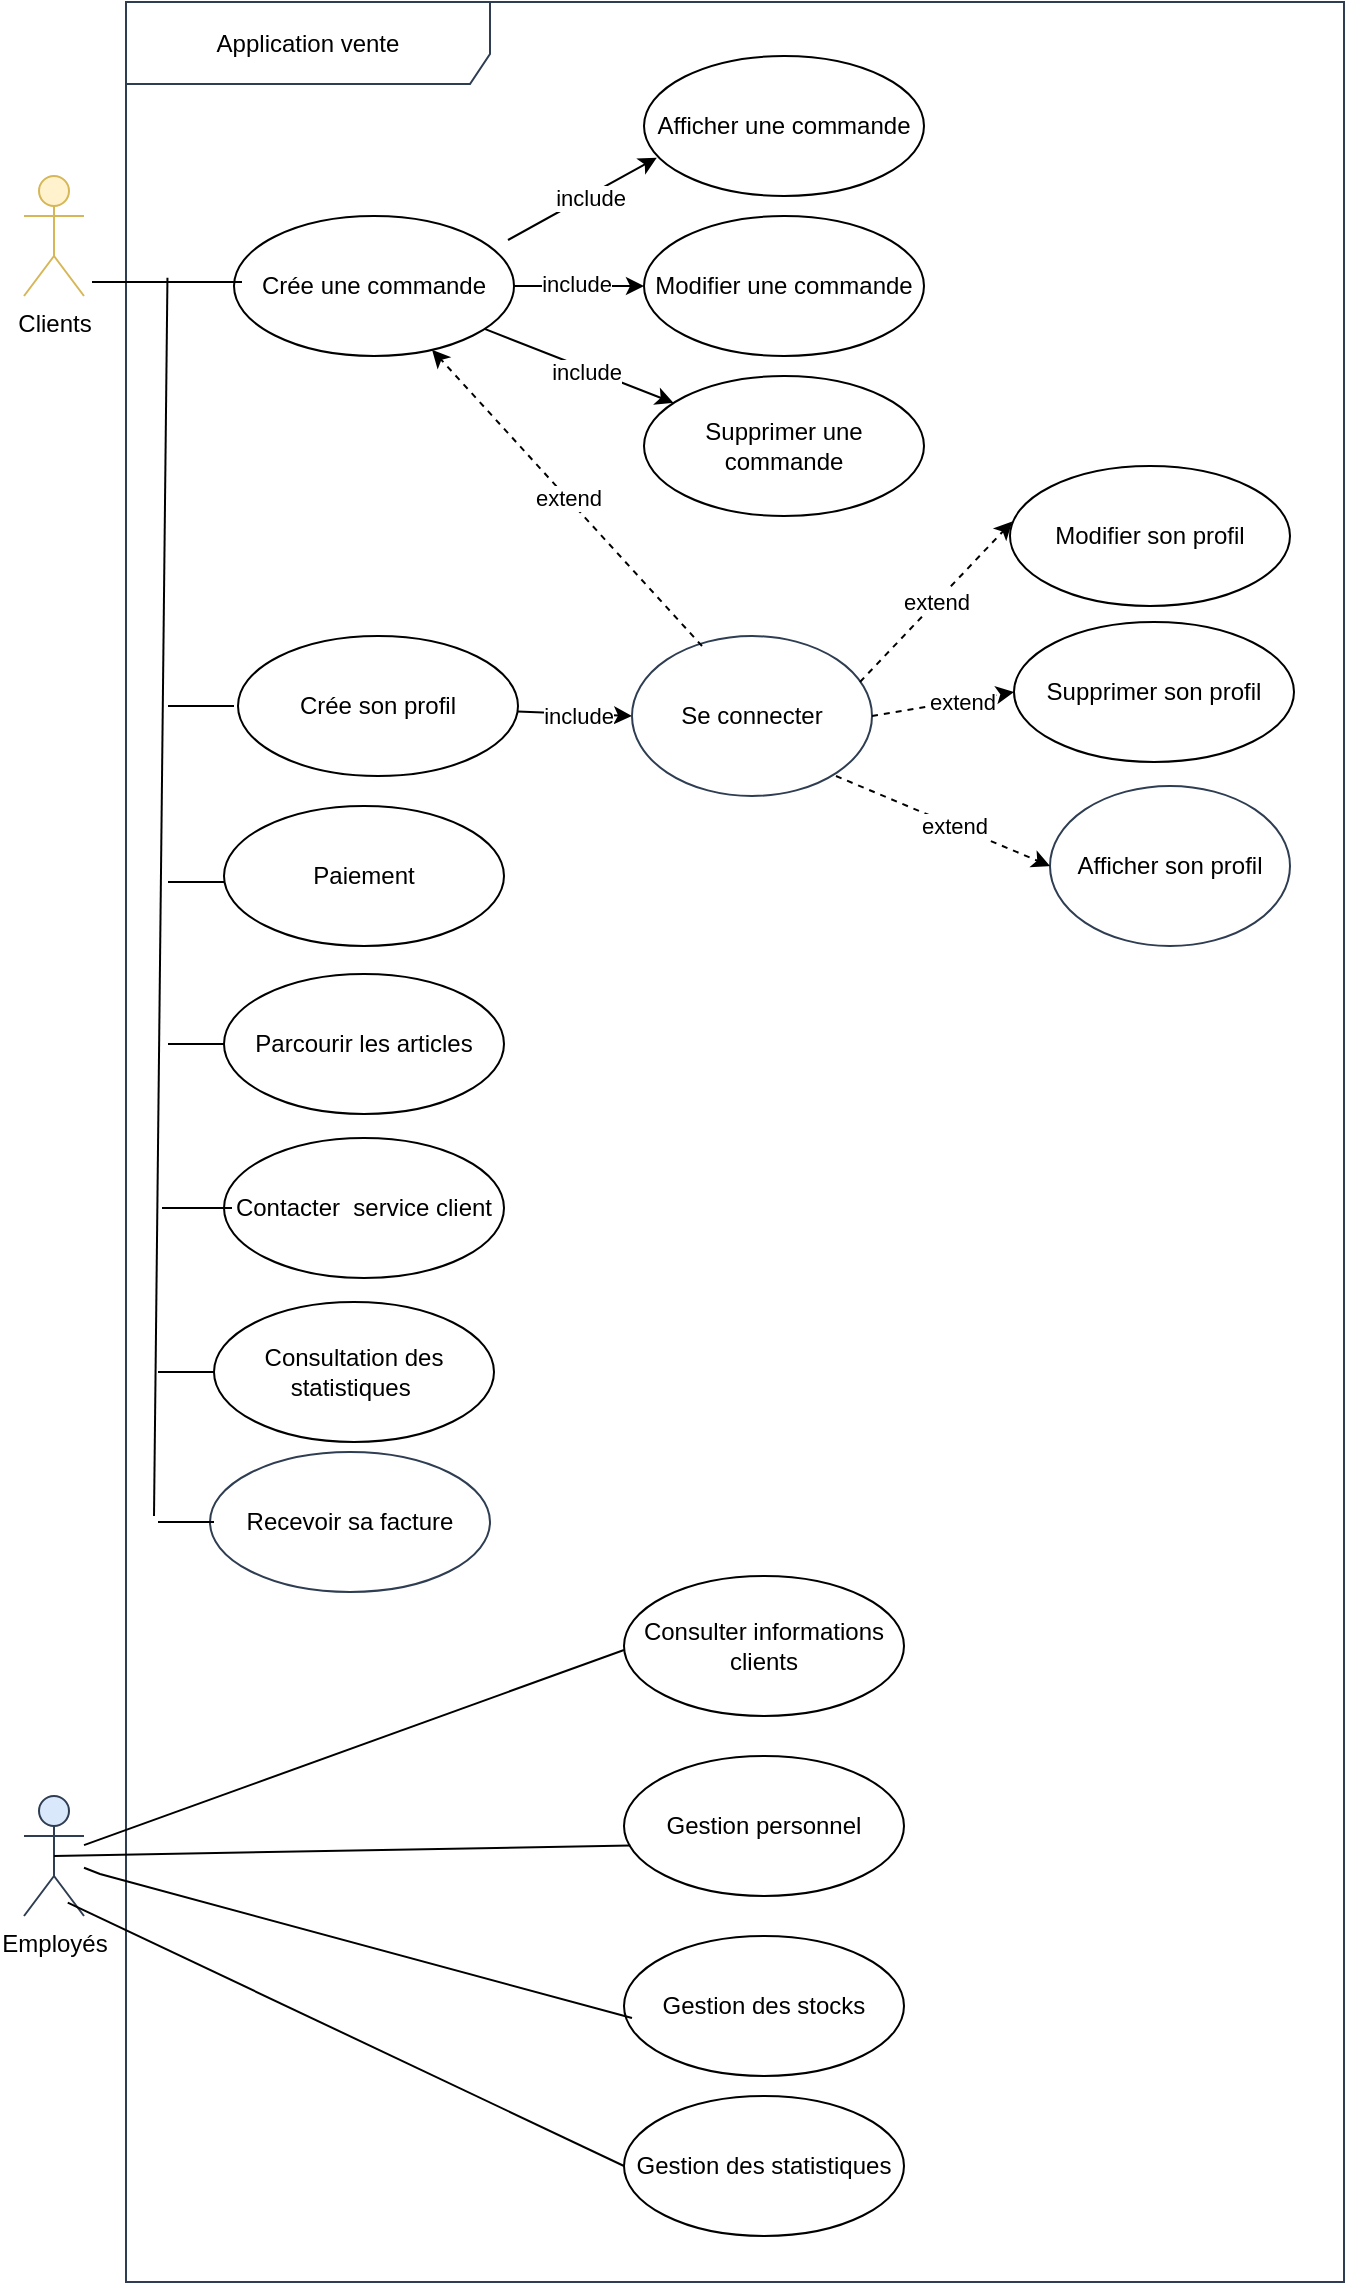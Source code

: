 <mxfile version="20.5.3" type="onedrive"><diagram id="e1dCZPit4Ekv19ZEZ3Eb" name="cas d'utilisation"><mxGraphModel dx="901" dy="1783" grid="0" gridSize="10" guides="1" tooltips="1" connect="1" arrows="1" fold="1" page="1" pageScale="1" pageWidth="827" pageHeight="1169" math="0" shadow="0"><root><mxCell id="0"/><mxCell id="1" parent="0"/><mxCell id="-1aOQ5u6qDiQk-Ry3Qwr-62" value="Application vente" style="shape=umlFrame;whiteSpace=wrap;html=1;strokeColor=#2E3D52;fillColor=#FFFFFF;width=182;height=41;" vertex="1" parent="1"><mxGeometry x="111" y="-27" width="609" height="1140" as="geometry"/></mxCell><mxCell id="-1aOQ5u6qDiQk-Ry3Qwr-1" value="Clients" style="shape=umlActor;verticalLabelPosition=bottom;verticalAlign=top;html=1;fillColor=#fff2cc;strokeColor=#d6b656;" vertex="1" parent="1"><mxGeometry x="60" y="60" width="30" height="60" as="geometry"/></mxCell><mxCell id="-1aOQ5u6qDiQk-Ry3Qwr-2" value="Employés" style="shape=umlActor;verticalLabelPosition=bottom;verticalAlign=top;html=1;fillColor=#dae8fc;strokeColor=#2E3D52;" vertex="1" parent="1"><mxGeometry x="60" y="870" width="30" height="60" as="geometry"/></mxCell><mxCell id="-1aOQ5u6qDiQk-Ry3Qwr-3" value="Supprimer une commande" style="ellipse;whiteSpace=wrap;html=1;" vertex="1" parent="1"><mxGeometry x="370" y="160" width="140" height="70" as="geometry"/></mxCell><mxCell id="-1aOQ5u6qDiQk-Ry3Qwr-4" value="Modifier son profil" style="ellipse;whiteSpace=wrap;html=1;" vertex="1" parent="1"><mxGeometry x="553" y="205" width="140" height="70" as="geometry"/></mxCell><mxCell id="-1aOQ5u6qDiQk-Ry3Qwr-5" value="Paiement" style="ellipse;whiteSpace=wrap;html=1;" vertex="1" parent="1"><mxGeometry x="160" y="375" width="140" height="70" as="geometry"/></mxCell><mxCell id="-1aOQ5u6qDiQk-Ry3Qwr-6" value="Parcourir les articles" style="ellipse;whiteSpace=wrap;html=1;" vertex="1" parent="1"><mxGeometry x="160" y="459" width="140" height="70" as="geometry"/></mxCell><mxCell id="-1aOQ5u6qDiQk-Ry3Qwr-8" value="Contacter &amp;nbsp;service client" style="ellipse;whiteSpace=wrap;html=1;" vertex="1" parent="1"><mxGeometry x="160" y="541" width="140" height="70" as="geometry"/></mxCell><mxCell id="-1aOQ5u6qDiQk-Ry3Qwr-10" value="Consulter informations clients" style="ellipse;whiteSpace=wrap;html=1;" vertex="1" parent="1"><mxGeometry x="360" y="760" width="140" height="70" as="geometry"/></mxCell><mxCell id="-1aOQ5u6qDiQk-Ry3Qwr-11" value="Gestion des stocks" style="ellipse;whiteSpace=wrap;html=1;" vertex="1" parent="1"><mxGeometry x="360" y="940" width="140" height="70" as="geometry"/></mxCell><mxCell id="-1aOQ5u6qDiQk-Ry3Qwr-12" value="Gestion des statistiques" style="ellipse;whiteSpace=wrap;html=1;" vertex="1" parent="1"><mxGeometry x="360" y="1020" width="140" height="70" as="geometry"/></mxCell><mxCell id="-1aOQ5u6qDiQk-Ry3Qwr-13" value="Consultation des statistiques&amp;nbsp;" style="ellipse;whiteSpace=wrap;html=1;" vertex="1" parent="1"><mxGeometry x="155" y="623" width="140" height="70" as="geometry"/></mxCell><mxCell id="-1aOQ5u6qDiQk-Ry3Qwr-14" value="Gestion personnel" style="ellipse;whiteSpace=wrap;html=1;" vertex="1" parent="1"><mxGeometry x="360" y="850" width="140" height="70" as="geometry"/></mxCell><mxCell id="-1aOQ5u6qDiQk-Ry3Qwr-22" value="" style="edgeStyle=orthogonalEdgeStyle;rounded=0;orthogonalLoop=1;jettySize=auto;html=1;" edge="1" parent="1" source="-1aOQ5u6qDiQk-Ry3Qwr-15" target="-1aOQ5u6qDiQk-Ry3Qwr-16"><mxGeometry relative="1" as="geometry"/></mxCell><mxCell id="-1aOQ5u6qDiQk-Ry3Qwr-23" value="include" style="edgeLabel;html=1;align=center;verticalAlign=middle;resizable=0;points=[];" vertex="1" connectable="0" parent="-1aOQ5u6qDiQk-Ry3Qwr-22"><mxGeometry x="-0.061" y="1" relative="1" as="geometry"><mxPoint as="offset"/></mxGeometry></mxCell><mxCell id="-1aOQ5u6qDiQk-Ry3Qwr-15" value="Crée une commande" style="ellipse;whiteSpace=wrap;html=1;" vertex="1" parent="1"><mxGeometry x="165" y="80" width="140" height="70" as="geometry"/></mxCell><mxCell id="-1aOQ5u6qDiQk-Ry3Qwr-16" value="Modifier une commande" style="ellipse;whiteSpace=wrap;html=1;" vertex="1" parent="1"><mxGeometry x="370" y="80" width="140" height="70" as="geometry"/></mxCell><mxCell id="-1aOQ5u6qDiQk-Ry3Qwr-17" value="Afficher une commande" style="ellipse;whiteSpace=wrap;html=1;" vertex="1" parent="1"><mxGeometry x="370" width="140" height="70" as="geometry"/></mxCell><mxCell id="-1aOQ5u6qDiQk-Ry3Qwr-18" value="Crée son profil" style="ellipse;whiteSpace=wrap;html=1;" vertex="1" parent="1"><mxGeometry x="167" y="290" width="140" height="70" as="geometry"/></mxCell><mxCell id="-1aOQ5u6qDiQk-Ry3Qwr-19" value="Supprimer son profil" style="ellipse;whiteSpace=wrap;html=1;" vertex="1" parent="1"><mxGeometry x="555" y="283" width="140" height="70" as="geometry"/></mxCell><mxCell id="-1aOQ5u6qDiQk-Ry3Qwr-25" value="" style="endArrow=classic;html=1;rounded=0;" edge="1" parent="1" source="-1aOQ5u6qDiQk-Ry3Qwr-15" target="-1aOQ5u6qDiQk-Ry3Qwr-3"><mxGeometry width="50" height="50" relative="1" as="geometry"><mxPoint x="264" y="150" as="sourcePoint"/><mxPoint x="314" y="100" as="targetPoint"/></mxGeometry></mxCell><mxCell id="-1aOQ5u6qDiQk-Ry3Qwr-26" value="include" style="edgeLabel;html=1;align=center;verticalAlign=middle;resizable=0;points=[];" vertex="1" connectable="0" parent="-1aOQ5u6qDiQk-Ry3Qwr-25"><mxGeometry x="0.07" y="-1" relative="1" as="geometry"><mxPoint as="offset"/></mxGeometry></mxCell><mxCell id="-1aOQ5u6qDiQk-Ry3Qwr-27" value="" style="endArrow=classic;html=1;rounded=0;entryX=0.046;entryY=0.726;entryDx=0;entryDy=0;entryPerimeter=0;" edge="1" parent="1" target="-1aOQ5u6qDiQk-Ry3Qwr-17"><mxGeometry width="50" height="50" relative="1" as="geometry"><mxPoint x="302" y="92" as="sourcePoint"/><mxPoint x="352" y="42" as="targetPoint"/></mxGeometry></mxCell><mxCell id="-1aOQ5u6qDiQk-Ry3Qwr-28" value="include" style="edgeLabel;html=1;align=center;verticalAlign=middle;resizable=0;points=[];" vertex="1" connectable="0" parent="-1aOQ5u6qDiQk-Ry3Qwr-27"><mxGeometry x="0.07" y="-1" relative="1" as="geometry"><mxPoint as="offset"/></mxGeometry></mxCell><mxCell id="-1aOQ5u6qDiQk-Ry3Qwr-29" value="" style="endArrow=classic;html=1;rounded=0;entryX=0;entryY=0.5;entryDx=0;entryDy=0;" edge="1" parent="1" source="-1aOQ5u6qDiQk-Ry3Qwr-18" target="-1aOQ5u6qDiQk-Ry3Qwr-31"><mxGeometry width="50" height="50" relative="1" as="geometry"><mxPoint x="246.36" y="338" as="sourcePoint"/><mxPoint x="360.003" y="367.097" as="targetPoint"/></mxGeometry></mxCell><mxCell id="-1aOQ5u6qDiQk-Ry3Qwr-30" value="include" style="edgeLabel;html=1;align=center;verticalAlign=middle;resizable=0;points=[];" vertex="1" connectable="0" parent="-1aOQ5u6qDiQk-Ry3Qwr-29"><mxGeometry x="0.07" y="-1" relative="1" as="geometry"><mxPoint as="offset"/></mxGeometry></mxCell><mxCell id="-1aOQ5u6qDiQk-Ry3Qwr-31" value="Se connecter" style="ellipse;whiteSpace=wrap;html=1;strokeColor=#2E3D52;" vertex="1" parent="1"><mxGeometry x="364" y="290" width="120" height="80" as="geometry"/></mxCell><mxCell id="-1aOQ5u6qDiQk-Ry3Qwr-32" value="extend" style="endArrow=classic;html=1;rounded=0;entryX=0.008;entryY=0.397;entryDx=0;entryDy=0;entryPerimeter=0;dashed=1;" edge="1" parent="1" target="-1aOQ5u6qDiQk-Ry3Qwr-4"><mxGeometry width="50" height="50" relative="1" as="geometry"><mxPoint x="478" y="313" as="sourcePoint"/><mxPoint x="528" y="263" as="targetPoint"/><Array as="points"/></mxGeometry></mxCell><mxCell id="-1aOQ5u6qDiQk-Ry3Qwr-33" value="" style="endArrow=classic;html=1;rounded=0;exitX=1;exitY=0.5;exitDx=0;exitDy=0;entryX=0;entryY=0.5;entryDx=0;entryDy=0;dashed=1;" edge="1" parent="1" source="-1aOQ5u6qDiQk-Ry3Qwr-31" target="-1aOQ5u6qDiQk-Ry3Qwr-19"><mxGeometry width="50" height="50" relative="1" as="geometry"><mxPoint x="517" y="409" as="sourcePoint"/><mxPoint x="567" y="359" as="targetPoint"/></mxGeometry></mxCell><mxCell id="-1aOQ5u6qDiQk-Ry3Qwr-36" value="extend" style="edgeLabel;html=1;align=center;verticalAlign=middle;resizable=0;points=[];" vertex="1" connectable="0" parent="-1aOQ5u6qDiQk-Ry3Qwr-33"><mxGeometry x="0.259" relative="1" as="geometry"><mxPoint as="offset"/></mxGeometry></mxCell><mxCell id="-1aOQ5u6qDiQk-Ry3Qwr-34" value="Afficher son profil" style="ellipse;whiteSpace=wrap;html=1;strokeColor=#2E3D52;" vertex="1" parent="1"><mxGeometry x="573" y="365" width="120" height="80" as="geometry"/></mxCell><mxCell id="-1aOQ5u6qDiQk-Ry3Qwr-35" value="extend" style="endArrow=classic;html=1;rounded=0;dashed=1;" edge="1" parent="1" target="-1aOQ5u6qDiQk-Ry3Qwr-15"><mxGeometry width="50" height="50" relative="1" as="geometry"><mxPoint x="399" y="295" as="sourcePoint"/><mxPoint x="449" y="245" as="targetPoint"/></mxGeometry></mxCell><mxCell id="-1aOQ5u6qDiQk-Ry3Qwr-37" value="" style="endArrow=classic;html=1;rounded=0;dashed=1;entryX=0;entryY=0.5;entryDx=0;entryDy=0;" edge="1" parent="1" target="-1aOQ5u6qDiQk-Ry3Qwr-34"><mxGeometry width="50" height="50" relative="1" as="geometry"><mxPoint x="466" y="360" as="sourcePoint"/><mxPoint x="516" y="310" as="targetPoint"/></mxGeometry></mxCell><mxCell id="-1aOQ5u6qDiQk-Ry3Qwr-38" value="extend" style="edgeLabel;html=1;align=center;verticalAlign=middle;resizable=0;points=[];" vertex="1" connectable="0" parent="-1aOQ5u6qDiQk-Ry3Qwr-37"><mxGeometry x="0.098" relative="1" as="geometry"><mxPoint as="offset"/></mxGeometry></mxCell><mxCell id="-1aOQ5u6qDiQk-Ry3Qwr-40" value="" style="line;strokeWidth=1;fillColor=none;align=left;verticalAlign=middle;spacingTop=-1;spacingLeft=3;spacingRight=3;rotatable=0;labelPosition=right;points=[];portConstraint=eastwest;strokeColor=inherit;" vertex="1" parent="1"><mxGeometry x="94" y="109" width="75" height="8" as="geometry"/></mxCell><mxCell id="-1aOQ5u6qDiQk-Ry3Qwr-45" value="" style="line;strokeWidth=1;fillColor=none;align=left;verticalAlign=middle;spacingTop=-1;spacingLeft=3;spacingRight=3;rotatable=0;labelPosition=right;points=[];portConstraint=eastwest;strokeColor=inherit;" vertex="1" parent="1"><mxGeometry x="132" y="324" width="33" height="2" as="geometry"/></mxCell><mxCell id="-1aOQ5u6qDiQk-Ry3Qwr-46" value="" style="line;strokeWidth=1;fillColor=none;align=left;verticalAlign=middle;spacingTop=-1;spacingLeft=3;spacingRight=3;rotatable=0;labelPosition=right;points=[];portConstraint=eastwest;strokeColor=inherit;" vertex="1" parent="1"><mxGeometry x="132" y="412" width="28" height="2" as="geometry"/></mxCell><mxCell id="-1aOQ5u6qDiQk-Ry3Qwr-47" value="" style="line;strokeWidth=1;fillColor=none;align=left;verticalAlign=middle;spacingTop=-1;spacingLeft=3;spacingRight=3;rotatable=0;labelPosition=right;points=[];portConstraint=eastwest;strokeColor=inherit;" vertex="1" parent="1"><mxGeometry x="132" y="421.5" width="28" height="145" as="geometry"/></mxCell><mxCell id="-1aOQ5u6qDiQk-Ry3Qwr-48" value="" style="line;strokeWidth=1;fillColor=none;align=left;verticalAlign=middle;spacingTop=-1;spacingLeft=3;spacingRight=3;rotatable=0;labelPosition=right;points=[];portConstraint=eastwest;strokeColor=inherit;" vertex="1" parent="1"><mxGeometry x="129" y="503.5" width="35" height="145" as="geometry"/></mxCell><mxCell id="-1aOQ5u6qDiQk-Ry3Qwr-49" value="" style="line;strokeWidth=1;fillColor=none;align=left;verticalAlign=middle;spacingTop=-1;spacingLeft=3;spacingRight=3;rotatable=0;labelPosition=right;points=[];portConstraint=eastwest;strokeColor=inherit;" vertex="1" parent="1"><mxGeometry x="127" y="585.5" width="28" height="145" as="geometry"/></mxCell><mxCell id="-1aOQ5u6qDiQk-Ry3Qwr-50" value="" style="endArrow=none;html=1;rounded=0;entryX=0.503;entryY=0.228;entryDx=0;entryDy=0;entryPerimeter=0;" edge="1" parent="1" target="-1aOQ5u6qDiQk-Ry3Qwr-40"><mxGeometry width="50" height="50" relative="1" as="geometry"><mxPoint x="125" y="730" as="sourcePoint"/><mxPoint x="144" y="113" as="targetPoint"/></mxGeometry></mxCell><mxCell id="-1aOQ5u6qDiQk-Ry3Qwr-53" value="" style="endArrow=none;html=1;rounded=0;" edge="1" parent="1" source="-1aOQ5u6qDiQk-Ry3Qwr-2"><mxGeometry width="50" height="50" relative="1" as="geometry"><mxPoint x="310" y="847" as="sourcePoint"/><mxPoint x="360" y="797" as="targetPoint"/></mxGeometry></mxCell><mxCell id="-1aOQ5u6qDiQk-Ry3Qwr-55" value="" style="endArrow=none;html=1;rounded=0;entryX=0.023;entryY=0.639;entryDx=0;entryDy=0;entryPerimeter=0;exitX=0.5;exitY=0.5;exitDx=0;exitDy=0;exitPerimeter=0;" edge="1" parent="1" source="-1aOQ5u6qDiQk-Ry3Qwr-2" target="-1aOQ5u6qDiQk-Ry3Qwr-14"><mxGeometry width="50" height="50" relative="1" as="geometry"><mxPoint x="102" y="920" as="sourcePoint"/><mxPoint x="152" y="870" as="targetPoint"/></mxGeometry></mxCell><mxCell id="-1aOQ5u6qDiQk-Ry3Qwr-56" value="" style="endArrow=none;html=1;rounded=0;entryX=0;entryY=0.5;entryDx=0;entryDy=0;exitX=0.729;exitY=0.888;exitDx=0;exitDy=0;exitPerimeter=0;" edge="1" parent="1" source="-1aOQ5u6qDiQk-Ry3Qwr-2" target="-1aOQ5u6qDiQk-Ry3Qwr-12"><mxGeometry width="50" height="50" relative="1" as="geometry"><mxPoint x="110" y="952" as="sourcePoint"/><mxPoint x="160" y="902" as="targetPoint"/></mxGeometry></mxCell><mxCell id="-1aOQ5u6qDiQk-Ry3Qwr-57" value="" style="endArrow=none;html=1;rounded=0;entryX=0;entryY=0.5;entryDx=0;entryDy=0;" edge="1" parent="1" source="-1aOQ5u6qDiQk-Ry3Qwr-2"><mxGeometry width="50" height="50" relative="1" as="geometry"><mxPoint x="114" y="878" as="sourcePoint"/><mxPoint x="364.0" y="981.0" as="targetPoint"/><Array as="points"><mxPoint x="98" y="909"/></Array></mxGeometry></mxCell><mxCell id="-1aOQ5u6qDiQk-Ry3Qwr-58" value="Recevoir sa facture" style="ellipse;whiteSpace=wrap;html=1;strokeColor=#2E3D52;fillColor=#FFFFFF;" vertex="1" parent="1"><mxGeometry x="153" y="698" width="140" height="70" as="geometry"/></mxCell><mxCell id="-1aOQ5u6qDiQk-Ry3Qwr-61" value="" style="line;strokeWidth=1;fillColor=none;align=left;verticalAlign=middle;spacingTop=-1;spacingLeft=3;spacingRight=3;rotatable=0;labelPosition=right;points=[];portConstraint=eastwest;strokeColor=inherit;" vertex="1" parent="1"><mxGeometry x="127" y="660.5" width="28" height="145" as="geometry"/></mxCell></root></mxGraphModel></diagram></mxfile>